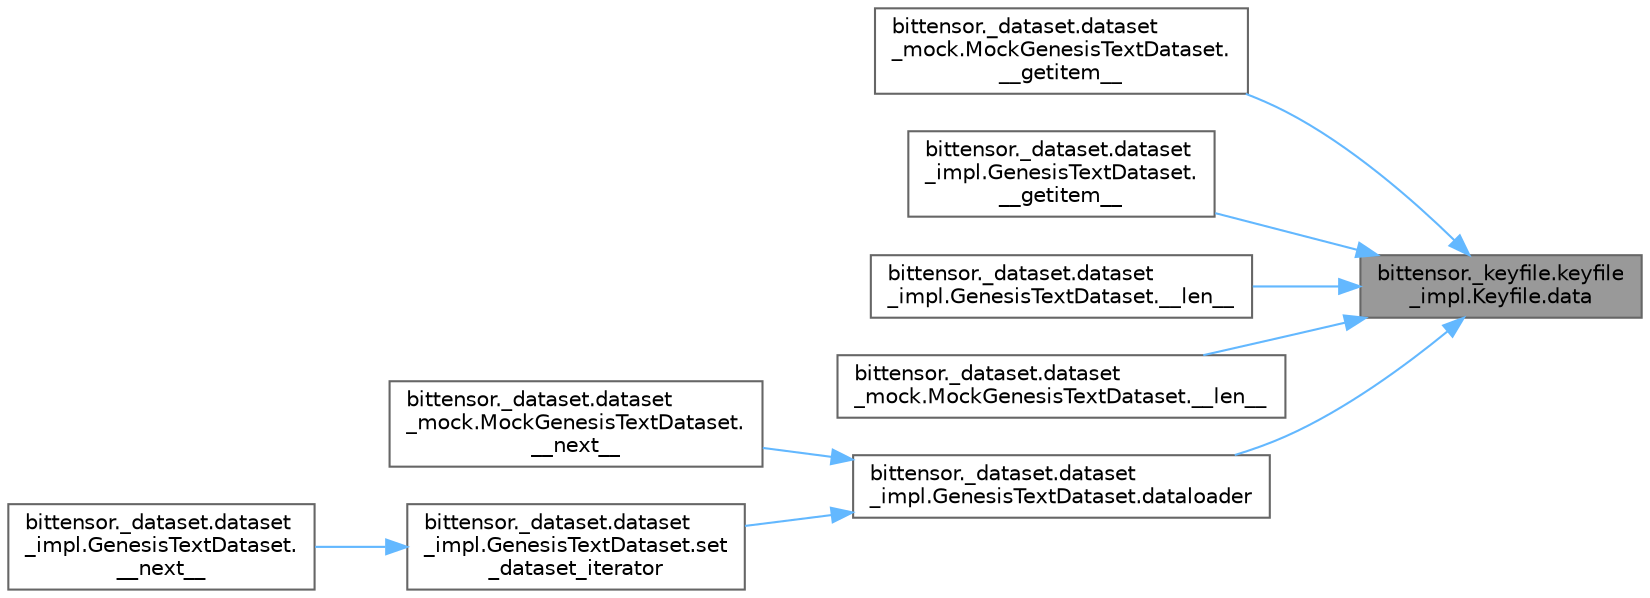 digraph "bittensor._keyfile.keyfile_impl.Keyfile.data"
{
 // LATEX_PDF_SIZE
  bgcolor="transparent";
  edge [fontname=Helvetica,fontsize=10,labelfontname=Helvetica,labelfontsize=10];
  node [fontname=Helvetica,fontsize=10,shape=box,height=0.2,width=0.4];
  rankdir="RL";
  Node1 [label="bittensor._keyfile.keyfile\l_impl.Keyfile.data",height=0.2,width=0.4,color="gray40", fillcolor="grey60", style="filled", fontcolor="black",tooltip=" "];
  Node1 -> Node2 [dir="back",color="steelblue1",style="solid"];
  Node2 [label="bittensor._dataset.dataset\l_mock.MockGenesisTextDataset.\l__getitem__",height=0.2,width=0.4,color="grey40", fillcolor="white", style="filled",URL="$classbittensor_1_1__dataset_1_1dataset__mock_1_1_mock_genesis_text_dataset.html#adcc20e51c20c9698c140469b09655db5",tooltip=" "];
  Node1 -> Node3 [dir="back",color="steelblue1",style="solid"];
  Node3 [label="bittensor._dataset.dataset\l_impl.GenesisTextDataset.\l__getitem__",height=0.2,width=0.4,color="grey40", fillcolor="white", style="filled",URL="$classbittensor_1_1__dataset_1_1dataset__impl_1_1_genesis_text_dataset.html#a559f292561fa11de57d4f5c8b0cc8d67",tooltip=" "];
  Node1 -> Node4 [dir="back",color="steelblue1",style="solid"];
  Node4 [label="bittensor._dataset.dataset\l_impl.GenesisTextDataset.__len__",height=0.2,width=0.4,color="grey40", fillcolor="white", style="filled",URL="$classbittensor_1_1__dataset_1_1dataset__impl_1_1_genesis_text_dataset.html#aea845490db793c1d2bab3212e9dc2068",tooltip=" "];
  Node1 -> Node5 [dir="back",color="steelblue1",style="solid"];
  Node5 [label="bittensor._dataset.dataset\l_mock.MockGenesisTextDataset.__len__",height=0.2,width=0.4,color="grey40", fillcolor="white", style="filled",URL="$classbittensor_1_1__dataset_1_1dataset__mock_1_1_mock_genesis_text_dataset.html#a38c1ef29ee25c9c535bb87dd03f58aec",tooltip=" "];
  Node1 -> Node6 [dir="back",color="steelblue1",style="solid"];
  Node6 [label="bittensor._dataset.dataset\l_impl.GenesisTextDataset.dataloader",height=0.2,width=0.4,color="grey40", fillcolor="white", style="filled",URL="$classbittensor_1_1__dataset_1_1dataset__impl_1_1_genesis_text_dataset.html#a1c63db6af8af3d632f30583123f6b48b",tooltip=" "];
  Node6 -> Node7 [dir="back",color="steelblue1",style="solid"];
  Node7 [label="bittensor._dataset.dataset\l_mock.MockGenesisTextDataset.\l__next__",height=0.2,width=0.4,color="grey40", fillcolor="white", style="filled",URL="$classbittensor_1_1__dataset_1_1dataset__mock_1_1_mock_genesis_text_dataset.html#ade55894c4d45f78dcf75c44448c85e50",tooltip=" "];
  Node6 -> Node8 [dir="back",color="steelblue1",style="solid"];
  Node8 [label="bittensor._dataset.dataset\l_impl.GenesisTextDataset.set\l_dataset_iterator",height=0.2,width=0.4,color="grey40", fillcolor="white", style="filled",URL="$classbittensor_1_1__dataset_1_1dataset__impl_1_1_genesis_text_dataset.html#ac57d432cdd0ca00255f87dacae40a2b1",tooltip=" "];
  Node8 -> Node9 [dir="back",color="steelblue1",style="solid"];
  Node9 [label="bittensor._dataset.dataset\l_impl.GenesisTextDataset.\l__next__",height=0.2,width=0.4,color="grey40", fillcolor="white", style="filled",URL="$classbittensor_1_1__dataset_1_1dataset__impl_1_1_genesis_text_dataset.html#a0b33886b2a6a7a8fa5738fc38f9ac91a",tooltip=" "];
}
